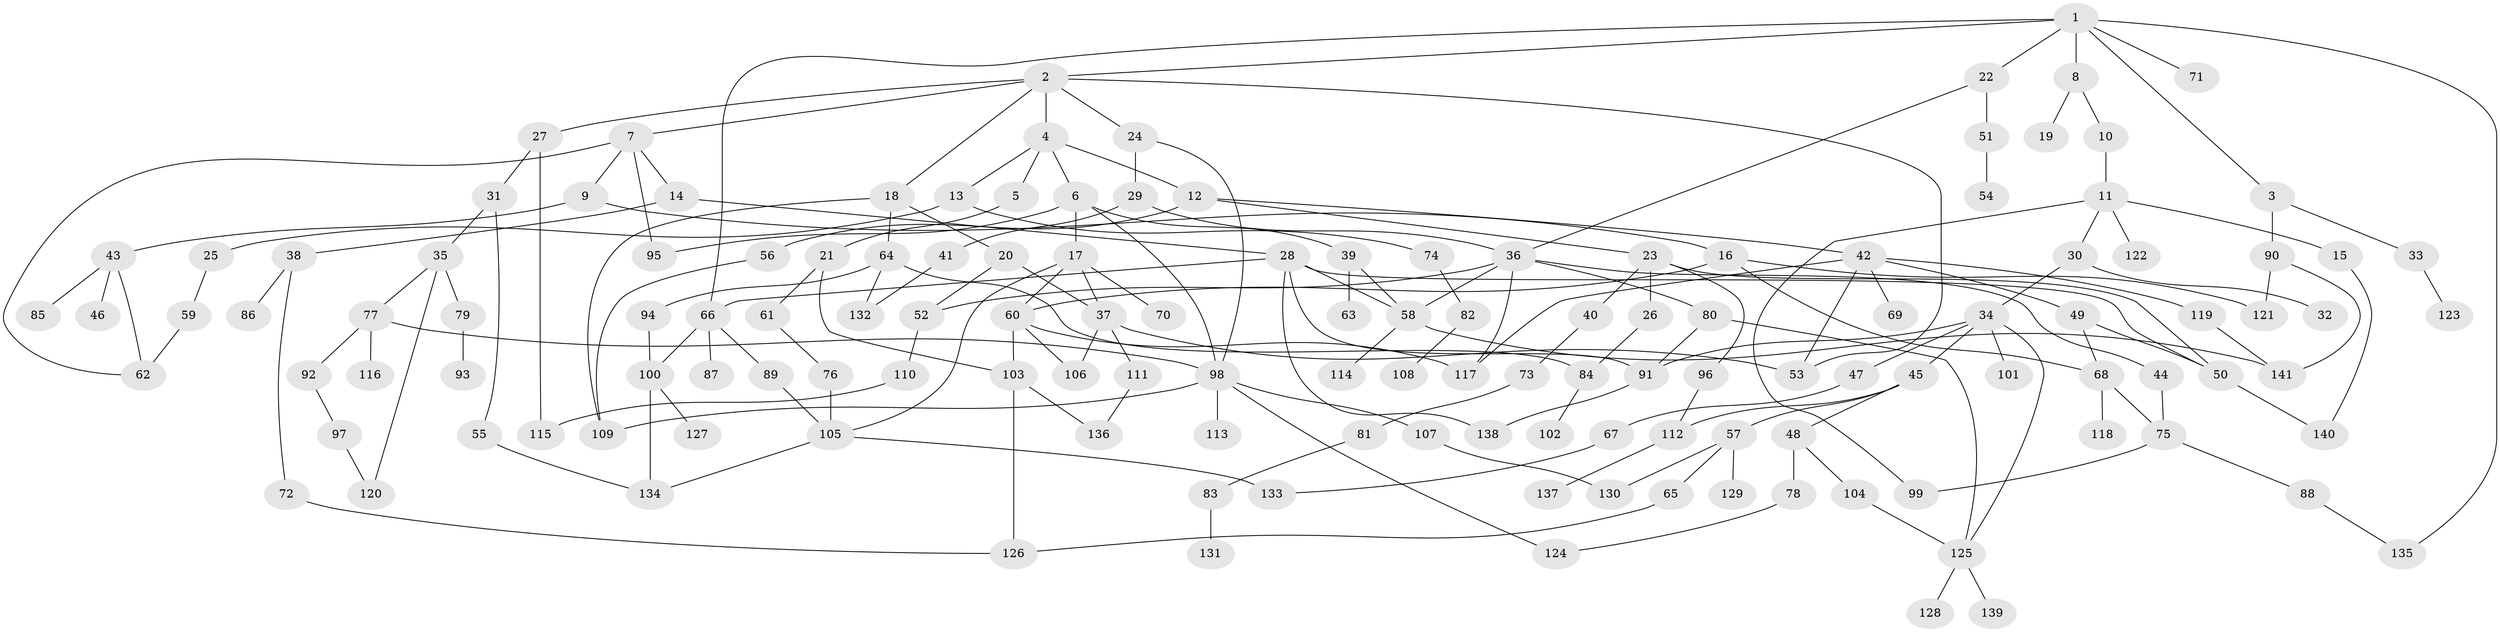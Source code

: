 // Generated by graph-tools (version 1.1) at 2025/01/03/09/25 03:01:00]
// undirected, 141 vertices, 191 edges
graph export_dot {
graph [start="1"]
  node [color=gray90,style=filled];
  1;
  2;
  3;
  4;
  5;
  6;
  7;
  8;
  9;
  10;
  11;
  12;
  13;
  14;
  15;
  16;
  17;
  18;
  19;
  20;
  21;
  22;
  23;
  24;
  25;
  26;
  27;
  28;
  29;
  30;
  31;
  32;
  33;
  34;
  35;
  36;
  37;
  38;
  39;
  40;
  41;
  42;
  43;
  44;
  45;
  46;
  47;
  48;
  49;
  50;
  51;
  52;
  53;
  54;
  55;
  56;
  57;
  58;
  59;
  60;
  61;
  62;
  63;
  64;
  65;
  66;
  67;
  68;
  69;
  70;
  71;
  72;
  73;
  74;
  75;
  76;
  77;
  78;
  79;
  80;
  81;
  82;
  83;
  84;
  85;
  86;
  87;
  88;
  89;
  90;
  91;
  92;
  93;
  94;
  95;
  96;
  97;
  98;
  99;
  100;
  101;
  102;
  103;
  104;
  105;
  106;
  107;
  108;
  109;
  110;
  111;
  112;
  113;
  114;
  115;
  116;
  117;
  118;
  119;
  120;
  121;
  122;
  123;
  124;
  125;
  126;
  127;
  128;
  129;
  130;
  131;
  132;
  133;
  134;
  135;
  136;
  137;
  138;
  139;
  140;
  141;
  1 -- 2;
  1 -- 3;
  1 -- 8;
  1 -- 22;
  1 -- 66;
  1 -- 71;
  1 -- 135;
  2 -- 4;
  2 -- 7;
  2 -- 18;
  2 -- 24;
  2 -- 27;
  2 -- 53;
  3 -- 33;
  3 -- 90;
  4 -- 5;
  4 -- 6;
  4 -- 12;
  4 -- 13;
  5 -- 21;
  6 -- 17;
  6 -- 39;
  6 -- 95;
  6 -- 98;
  7 -- 9;
  7 -- 14;
  7 -- 95;
  7 -- 62;
  8 -- 10;
  8 -- 19;
  9 -- 16;
  9 -- 43;
  10 -- 11;
  11 -- 15;
  11 -- 30;
  11 -- 99;
  11 -- 122;
  12 -- 23;
  12 -- 42;
  12 -- 56;
  13 -- 25;
  13 -- 74;
  14 -- 28;
  14 -- 38;
  15 -- 140;
  16 -- 60;
  16 -- 68;
  16 -- 121;
  17 -- 37;
  17 -- 70;
  17 -- 105;
  17 -- 60;
  18 -- 20;
  18 -- 64;
  18 -- 109;
  20 -- 52;
  20 -- 37;
  21 -- 61;
  21 -- 103;
  22 -- 36;
  22 -- 51;
  23 -- 26;
  23 -- 40;
  23 -- 96;
  23 -- 50;
  24 -- 29;
  24 -- 98;
  25 -- 59;
  26 -- 84;
  27 -- 31;
  27 -- 115;
  28 -- 50;
  28 -- 66;
  28 -- 91;
  28 -- 138;
  28 -- 58;
  29 -- 41;
  29 -- 36;
  30 -- 32;
  30 -- 34;
  31 -- 35;
  31 -- 55;
  33 -- 123;
  34 -- 45;
  34 -- 47;
  34 -- 101;
  34 -- 125;
  34 -- 91;
  35 -- 77;
  35 -- 79;
  35 -- 120;
  36 -- 44;
  36 -- 52;
  36 -- 58;
  36 -- 80;
  36 -- 117;
  37 -- 53;
  37 -- 106;
  37 -- 111;
  38 -- 72;
  38 -- 86;
  39 -- 63;
  39 -- 58;
  40 -- 73;
  41 -- 132;
  42 -- 49;
  42 -- 69;
  42 -- 117;
  42 -- 119;
  42 -- 53;
  43 -- 46;
  43 -- 62;
  43 -- 85;
  44 -- 75;
  45 -- 48;
  45 -- 57;
  45 -- 112;
  47 -- 67;
  48 -- 78;
  48 -- 104;
  49 -- 50;
  49 -- 68;
  50 -- 140;
  51 -- 54;
  52 -- 110;
  55 -- 134;
  56 -- 109;
  57 -- 65;
  57 -- 129;
  57 -- 130;
  58 -- 114;
  58 -- 141;
  59 -- 62;
  60 -- 117;
  60 -- 103;
  60 -- 106;
  61 -- 76;
  64 -- 94;
  64 -- 132;
  64 -- 84;
  65 -- 126;
  66 -- 87;
  66 -- 89;
  66 -- 100;
  67 -- 133;
  68 -- 75;
  68 -- 118;
  72 -- 126;
  73 -- 81;
  74 -- 82;
  75 -- 88;
  75 -- 99;
  76 -- 105;
  77 -- 92;
  77 -- 116;
  77 -- 98;
  78 -- 124;
  79 -- 93;
  80 -- 91;
  80 -- 125;
  81 -- 83;
  82 -- 108;
  83 -- 131;
  84 -- 102;
  88 -- 135;
  89 -- 105;
  90 -- 121;
  90 -- 141;
  91 -- 138;
  92 -- 97;
  94 -- 100;
  96 -- 112;
  97 -- 120;
  98 -- 107;
  98 -- 109;
  98 -- 113;
  98 -- 124;
  100 -- 127;
  100 -- 134;
  103 -- 136;
  103 -- 126;
  104 -- 125;
  105 -- 133;
  105 -- 134;
  107 -- 130;
  110 -- 115;
  111 -- 136;
  112 -- 137;
  119 -- 141;
  125 -- 128;
  125 -- 139;
}
